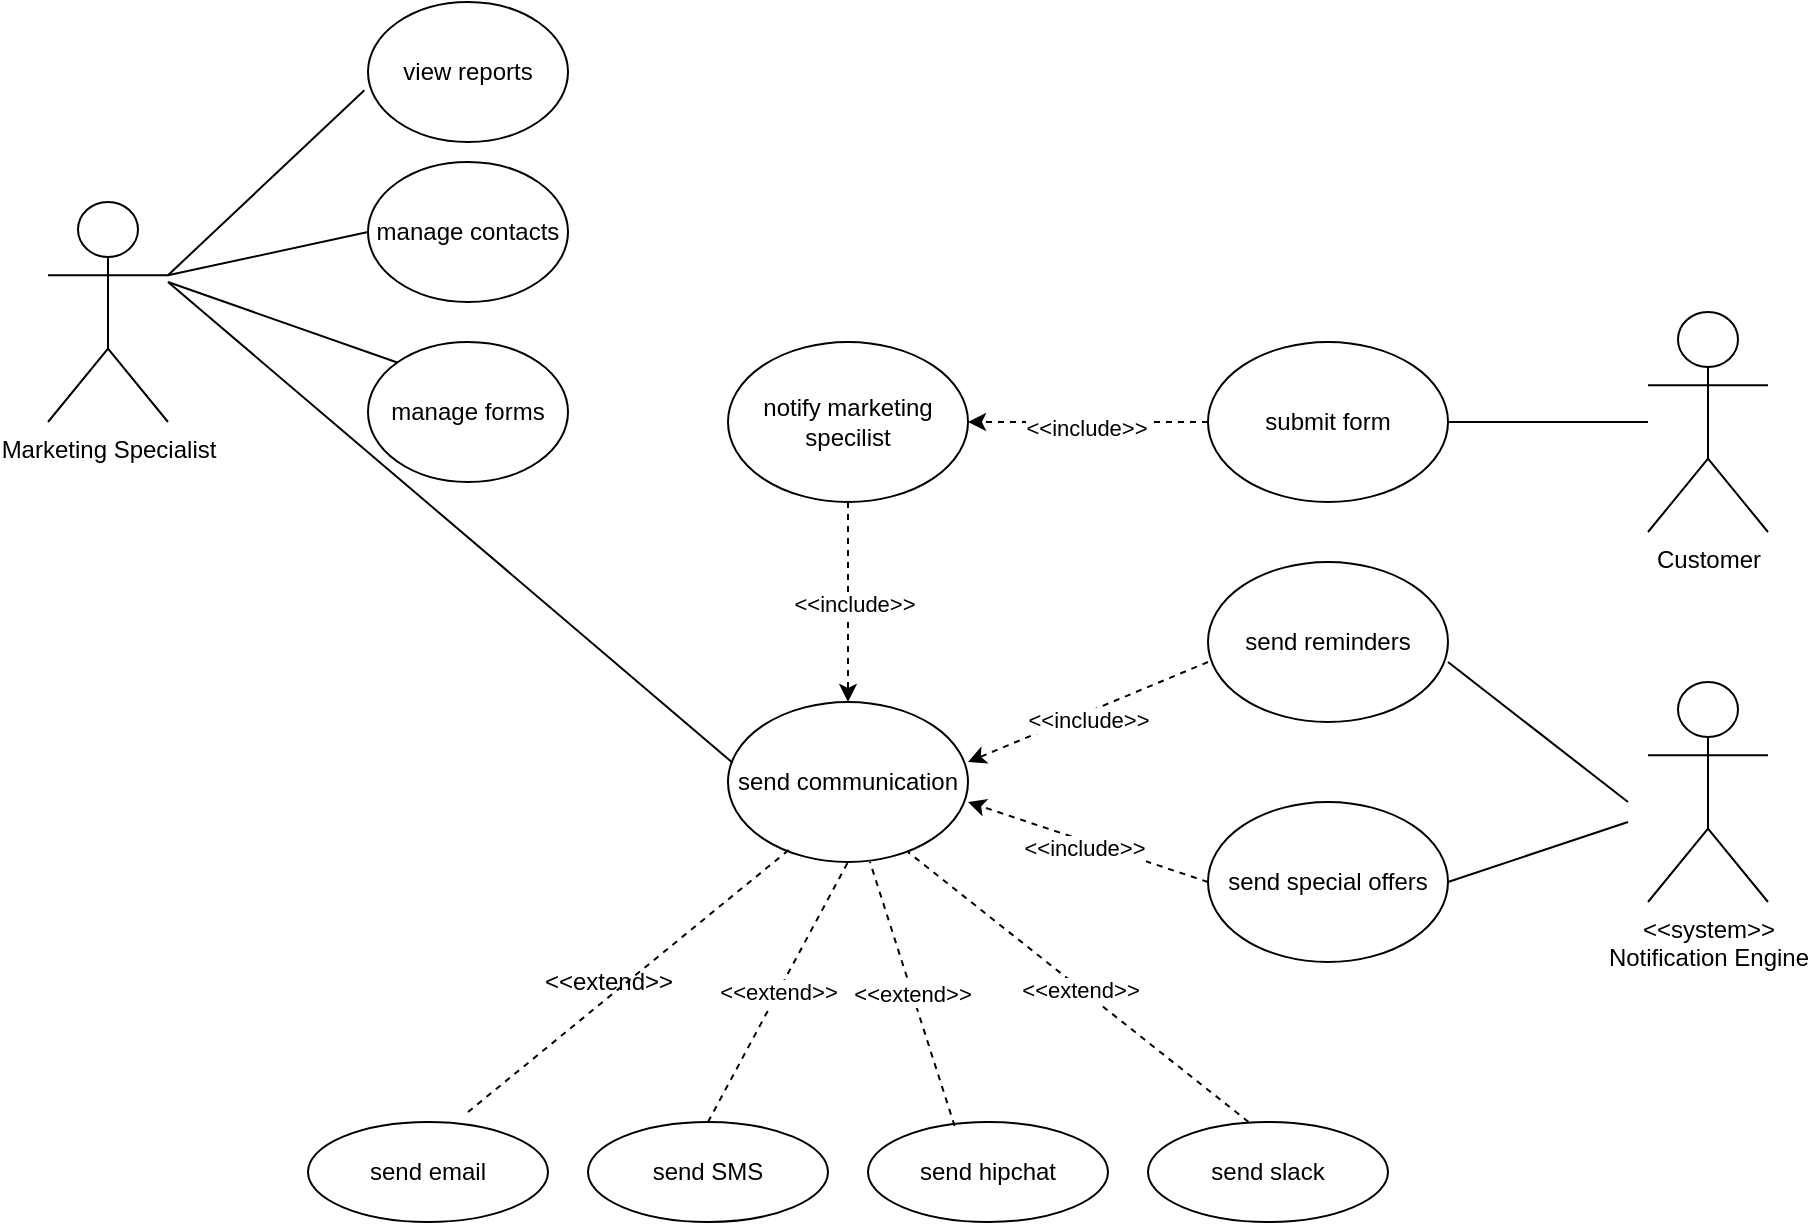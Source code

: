 <mxfile version="14.1.9" type="github">
  <diagram id="xEMof9qxBHC7mvVtNyYI" name="Page-1">
    <mxGraphModel dx="1868" dy="576" grid="1" gridSize="10" guides="1" tooltips="1" connect="1" arrows="1" fold="1" page="1" pageScale="1" pageWidth="850" pageHeight="1100" math="0" shadow="0">
      <root>
        <mxCell id="0" />
        <mxCell id="1" parent="0" />
        <mxCell id="NB-H8J2D2pQjxjyhWqoH-1" value="Marketing Specialist" style="shape=umlActor;verticalLabelPosition=bottom;verticalAlign=top;html=1;outlineConnect=0;" vertex="1" parent="1">
          <mxGeometry x="10" y="160" width="60" height="110" as="geometry" />
        </mxCell>
        <mxCell id="NB-H8J2D2pQjxjyhWqoH-4" value="view reports" style="ellipse;whiteSpace=wrap;html=1;" vertex="1" parent="1">
          <mxGeometry x="170" y="60" width="100" height="70" as="geometry" />
        </mxCell>
        <mxCell id="NB-H8J2D2pQjxjyhWqoH-5" value="manage contacts" style="ellipse;whiteSpace=wrap;html=1;" vertex="1" parent="1">
          <mxGeometry x="170" y="140" width="100" height="70" as="geometry" />
        </mxCell>
        <mxCell id="NB-H8J2D2pQjxjyhWqoH-6" value="manage forms" style="ellipse;whiteSpace=wrap;html=1;" vertex="1" parent="1">
          <mxGeometry x="170" y="230" width="100" height="70" as="geometry" />
        </mxCell>
        <mxCell id="NB-H8J2D2pQjxjyhWqoH-9" value="" style="endArrow=none;html=1;exitX=1;exitY=0.333;exitDx=0;exitDy=0;exitPerimeter=0;entryX=-0.018;entryY=0.63;entryDx=0;entryDy=0;entryPerimeter=0;" edge="1" parent="1" source="NB-H8J2D2pQjxjyhWqoH-1" target="NB-H8J2D2pQjxjyhWqoH-4">
          <mxGeometry width="50" height="50" relative="1" as="geometry">
            <mxPoint x="120" y="180" as="sourcePoint" />
            <mxPoint x="170" y="130" as="targetPoint" />
          </mxGeometry>
        </mxCell>
        <mxCell id="NB-H8J2D2pQjxjyhWqoH-11" value="" style="endArrow=none;html=1;entryX=0;entryY=0.5;entryDx=0;entryDy=0;exitX=1;exitY=0.333;exitDx=0;exitDy=0;exitPerimeter=0;" edge="1" parent="1" source="NB-H8J2D2pQjxjyhWqoH-1" target="NB-H8J2D2pQjxjyhWqoH-5">
          <mxGeometry width="50" height="50" relative="1" as="geometry">
            <mxPoint x="80" y="200" as="sourcePoint" />
            <mxPoint x="130" y="190" as="targetPoint" />
          </mxGeometry>
        </mxCell>
        <mxCell id="NB-H8J2D2pQjxjyhWqoH-12" value="" style="endArrow=none;html=1;entryX=0;entryY=0;entryDx=0;entryDy=0;" edge="1" parent="1" target="NB-H8J2D2pQjxjyhWqoH-6">
          <mxGeometry width="50" height="50" relative="1" as="geometry">
            <mxPoint x="70" y="200" as="sourcePoint" />
            <mxPoint x="90" y="360" as="targetPoint" />
          </mxGeometry>
        </mxCell>
        <mxCell id="NB-H8J2D2pQjxjyhWqoH-14" value="notify marketing specilist" style="ellipse;whiteSpace=wrap;html=1;" vertex="1" parent="1">
          <mxGeometry x="350" y="230" width="120" height="80" as="geometry" />
        </mxCell>
        <mxCell id="NB-H8J2D2pQjxjyhWqoH-15" value="send communication" style="ellipse;whiteSpace=wrap;html=1;" vertex="1" parent="1">
          <mxGeometry x="350" y="410" width="120" height="80" as="geometry" />
        </mxCell>
        <mxCell id="NB-H8J2D2pQjxjyhWqoH-16" value="" style="endArrow=none;html=1;entryX=0.019;entryY=0.379;entryDx=0;entryDy=0;entryPerimeter=0;" edge="1" parent="1" target="NB-H8J2D2pQjxjyhWqoH-15">
          <mxGeometry width="50" height="50" relative="1" as="geometry">
            <mxPoint x="70" y="200" as="sourcePoint" />
            <mxPoint x="490" y="280" as="targetPoint" />
          </mxGeometry>
        </mxCell>
        <mxCell id="NB-H8J2D2pQjxjyhWqoH-17" value="submit form" style="ellipse;whiteSpace=wrap;html=1;" vertex="1" parent="1">
          <mxGeometry x="590" y="230" width="120" height="80" as="geometry" />
        </mxCell>
        <mxCell id="NB-H8J2D2pQjxjyhWqoH-18" value="send reminders" style="ellipse;whiteSpace=wrap;html=1;" vertex="1" parent="1">
          <mxGeometry x="590" y="340" width="120" height="80" as="geometry" />
        </mxCell>
        <mxCell id="NB-H8J2D2pQjxjyhWqoH-19" value="send special offers" style="ellipse;whiteSpace=wrap;html=1;" vertex="1" parent="1">
          <mxGeometry x="590" y="460" width="120" height="80" as="geometry" />
        </mxCell>
        <mxCell id="NB-H8J2D2pQjxjyhWqoH-20" value="send email" style="ellipse;whiteSpace=wrap;html=1;" vertex="1" parent="1">
          <mxGeometry x="140" y="620" width="120" height="50" as="geometry" />
        </mxCell>
        <mxCell id="NB-H8J2D2pQjxjyhWqoH-21" value="send SMS" style="ellipse;whiteSpace=wrap;html=1;" vertex="1" parent="1">
          <mxGeometry x="280" y="620" width="120" height="50" as="geometry" />
        </mxCell>
        <mxCell id="NB-H8J2D2pQjxjyhWqoH-22" value="send hipchat" style="ellipse;whiteSpace=wrap;html=1;" vertex="1" parent="1">
          <mxGeometry x="420" y="620" width="120" height="50" as="geometry" />
        </mxCell>
        <mxCell id="NB-H8J2D2pQjxjyhWqoH-23" value="send slack" style="ellipse;whiteSpace=wrap;html=1;" vertex="1" parent="1">
          <mxGeometry x="560" y="620" width="120" height="50" as="geometry" />
        </mxCell>
        <mxCell id="NB-H8J2D2pQjxjyhWqoH-24" value="" style="endArrow=none;dashed=1;html=1;exitX=0.5;exitY=0;exitDx=0;exitDy=0;entryX=0.5;entryY=1;entryDx=0;entryDy=0;" edge="1" parent="1" source="NB-H8J2D2pQjxjyhWqoH-21" target="NB-H8J2D2pQjxjyhWqoH-15">
          <mxGeometry width="50" height="50" relative="1" as="geometry">
            <mxPoint x="370" y="570" as="sourcePoint" />
            <mxPoint x="400" y="490" as="targetPoint" />
          </mxGeometry>
        </mxCell>
        <mxCell id="NB-H8J2D2pQjxjyhWqoH-29" value="&amp;lt;&amp;lt;extend&amp;gt;&amp;gt;" style="edgeLabel;html=1;align=center;verticalAlign=middle;resizable=0;points=[];" vertex="1" connectable="0" parent="NB-H8J2D2pQjxjyhWqoH-24">
          <mxGeometry x="-0.004" y="1" relative="1" as="geometry">
            <mxPoint x="1" as="offset" />
          </mxGeometry>
        </mxCell>
        <mxCell id="NB-H8J2D2pQjxjyhWqoH-25" value="" style="endArrow=none;dashed=1;html=1;entryX=0.253;entryY=0.925;entryDx=0;entryDy=0;entryPerimeter=0;" edge="1" parent="1" target="NB-H8J2D2pQjxjyhWqoH-15">
          <mxGeometry width="50" height="50" relative="1" as="geometry">
            <mxPoint x="220" y="615" as="sourcePoint" />
            <mxPoint x="360" y="485" as="targetPoint" />
          </mxGeometry>
        </mxCell>
        <mxCell id="NB-H8J2D2pQjxjyhWqoH-26" value="" style="endArrow=none;dashed=1;html=1;exitX=0.361;exitY=0.04;exitDx=0;exitDy=0;exitPerimeter=0;" edge="1" parent="1" source="NB-H8J2D2pQjxjyhWqoH-22">
          <mxGeometry width="50" height="50" relative="1" as="geometry">
            <mxPoint x="480" y="615" as="sourcePoint" />
            <mxPoint x="421" y="490" as="targetPoint" />
          </mxGeometry>
        </mxCell>
        <mxCell id="NB-H8J2D2pQjxjyhWqoH-30" value="&amp;lt;&amp;lt;extend&amp;gt;&amp;gt;" style="edgeLabel;html=1;align=center;verticalAlign=middle;resizable=0;points=[];" vertex="1" connectable="0" parent="NB-H8J2D2pQjxjyhWqoH-26">
          <mxGeometry x="0.013" relative="1" as="geometry">
            <mxPoint as="offset" />
          </mxGeometry>
        </mxCell>
        <mxCell id="NB-H8J2D2pQjxjyhWqoH-27" value="" style="endArrow=none;dashed=1;html=1;exitX=0.419;exitY=0;exitDx=0;exitDy=0;exitPerimeter=0;" edge="1" parent="1" source="NB-H8J2D2pQjxjyhWqoH-23">
          <mxGeometry width="50" height="50" relative="1" as="geometry">
            <mxPoint x="610" y="615" as="sourcePoint" />
            <mxPoint x="440" y="485" as="targetPoint" />
          </mxGeometry>
        </mxCell>
        <mxCell id="NB-H8J2D2pQjxjyhWqoH-31" value="&amp;lt;&amp;lt;extend&amp;gt;&amp;gt;" style="edgeLabel;html=1;align=center;verticalAlign=middle;resizable=0;points=[];" vertex="1" connectable="0" parent="NB-H8J2D2pQjxjyhWqoH-27">
          <mxGeometry x="-0.01" y="1" relative="1" as="geometry">
            <mxPoint as="offset" />
          </mxGeometry>
        </mxCell>
        <mxCell id="NB-H8J2D2pQjxjyhWqoH-28" value="&amp;lt;&amp;lt;extend&amp;gt;&amp;gt;" style="text;html=1;align=center;verticalAlign=middle;resizable=0;points=[];autosize=1;" vertex="1" parent="1">
          <mxGeometry x="250" y="540" width="80" height="20" as="geometry" />
        </mxCell>
        <mxCell id="NB-H8J2D2pQjxjyhWqoH-32" value="" style="endArrow=classic;html=1;exitX=0.5;exitY=1;exitDx=0;exitDy=0;entryX=0.5;entryY=0;entryDx=0;entryDy=0;dashed=1;" edge="1" parent="1" source="NB-H8J2D2pQjxjyhWqoH-14" target="NB-H8J2D2pQjxjyhWqoH-15">
          <mxGeometry width="50" height="50" relative="1" as="geometry">
            <mxPoint x="455" y="380" as="sourcePoint" />
            <mxPoint x="505" y="330" as="targetPoint" />
          </mxGeometry>
        </mxCell>
        <mxCell id="NB-H8J2D2pQjxjyhWqoH-33" value="&amp;lt;&amp;lt;include&amp;gt;&amp;gt;" style="edgeLabel;html=1;align=center;verticalAlign=middle;resizable=0;points=[];" vertex="1" connectable="0" parent="NB-H8J2D2pQjxjyhWqoH-32">
          <mxGeometry x="0.02" y="3" relative="1" as="geometry">
            <mxPoint as="offset" />
          </mxGeometry>
        </mxCell>
        <mxCell id="NB-H8J2D2pQjxjyhWqoH-34" value="" style="endArrow=classic;html=1;exitX=0;exitY=0.5;exitDx=0;exitDy=0;entryX=1;entryY=0.5;entryDx=0;entryDy=0;dashed=1;" edge="1" parent="1" source="NB-H8J2D2pQjxjyhWqoH-17" target="NB-H8J2D2pQjxjyhWqoH-14">
          <mxGeometry width="50" height="50" relative="1" as="geometry">
            <mxPoint x="510" y="280" as="sourcePoint" />
            <mxPoint x="510" y="380" as="targetPoint" />
          </mxGeometry>
        </mxCell>
        <mxCell id="NB-H8J2D2pQjxjyhWqoH-35" value="&amp;lt;&amp;lt;include&amp;gt;&amp;gt;" style="edgeLabel;html=1;align=center;verticalAlign=middle;resizable=0;points=[];" vertex="1" connectable="0" parent="NB-H8J2D2pQjxjyhWqoH-34">
          <mxGeometry x="0.02" y="3" relative="1" as="geometry">
            <mxPoint as="offset" />
          </mxGeometry>
        </mxCell>
        <mxCell id="NB-H8J2D2pQjxjyhWqoH-36" value="Customer" style="shape=umlActor;verticalLabelPosition=bottom;verticalAlign=top;html=1;outlineConnect=0;" vertex="1" parent="1">
          <mxGeometry x="810" y="215" width="60" height="110" as="geometry" />
        </mxCell>
        <mxCell id="NB-H8J2D2pQjxjyhWqoH-40" value="" style="endArrow=none;html=1;exitX=1;exitY=0.5;exitDx=0;exitDy=0;" edge="1" parent="1" source="NB-H8J2D2pQjxjyhWqoH-17" target="NB-H8J2D2pQjxjyhWqoH-36">
          <mxGeometry width="50" height="50" relative="1" as="geometry">
            <mxPoint x="720" y="270" as="sourcePoint" />
            <mxPoint x="810" y="260" as="targetPoint" />
          </mxGeometry>
        </mxCell>
        <mxCell id="NB-H8J2D2pQjxjyhWqoH-41" value="&amp;lt;&amp;lt;system&amp;gt;&amp;gt;&lt;br&gt;Notification Engine" style="shape=umlActor;verticalLabelPosition=bottom;verticalAlign=top;html=1;outlineConnect=0;" vertex="1" parent="1">
          <mxGeometry x="810" y="400" width="60" height="110" as="geometry" />
        </mxCell>
        <mxCell id="NB-H8J2D2pQjxjyhWqoH-42" value="" style="endArrow=none;html=1;exitX=1;exitY=0.625;exitDx=0;exitDy=0;exitPerimeter=0;" edge="1" parent="1" source="NB-H8J2D2pQjxjyhWqoH-18">
          <mxGeometry width="50" height="50" relative="1" as="geometry">
            <mxPoint x="740" y="500" as="sourcePoint" />
            <mxPoint x="800" y="460" as="targetPoint" />
          </mxGeometry>
        </mxCell>
        <mxCell id="NB-H8J2D2pQjxjyhWqoH-43" value="" style="endArrow=none;html=1;exitX=1;exitY=0.5;exitDx=0;exitDy=0;" edge="1" parent="1" source="NB-H8J2D2pQjxjyhWqoH-19">
          <mxGeometry width="50" height="50" relative="1" as="geometry">
            <mxPoint x="720" y="400" as="sourcePoint" />
            <mxPoint x="800" y="470" as="targetPoint" />
          </mxGeometry>
        </mxCell>
        <mxCell id="NB-H8J2D2pQjxjyhWqoH-44" value="" style="endArrow=classic;html=1;exitX=0;exitY=0.5;exitDx=0;exitDy=0;entryX=1;entryY=0.375;entryDx=0;entryDy=0;dashed=1;entryPerimeter=0;" edge="1" parent="1" target="NB-H8J2D2pQjxjyhWqoH-15">
          <mxGeometry width="50" height="50" relative="1" as="geometry">
            <mxPoint x="590" y="390" as="sourcePoint" />
            <mxPoint x="470" y="390" as="targetPoint" />
          </mxGeometry>
        </mxCell>
        <mxCell id="NB-H8J2D2pQjxjyhWqoH-45" value="&amp;lt;&amp;lt;include&amp;gt;&amp;gt;" style="edgeLabel;html=1;align=center;verticalAlign=middle;resizable=0;points=[];" vertex="1" connectable="0" parent="NB-H8J2D2pQjxjyhWqoH-44">
          <mxGeometry x="0.02" y="3" relative="1" as="geometry">
            <mxPoint as="offset" />
          </mxGeometry>
        </mxCell>
        <mxCell id="NB-H8J2D2pQjxjyhWqoH-46" value="" style="endArrow=classic;html=1;exitX=0;exitY=0.5;exitDx=0;exitDy=0;entryX=1;entryY=0.625;entryDx=0;entryDy=0;dashed=1;entryPerimeter=0;" edge="1" parent="1" source="NB-H8J2D2pQjxjyhWqoH-19" target="NB-H8J2D2pQjxjyhWqoH-15">
          <mxGeometry width="50" height="50" relative="1" as="geometry">
            <mxPoint x="590" y="470" as="sourcePoint" />
            <mxPoint x="470" y="470" as="targetPoint" />
          </mxGeometry>
        </mxCell>
        <mxCell id="NB-H8J2D2pQjxjyhWqoH-47" value="&amp;lt;&amp;lt;include&amp;gt;&amp;gt;" style="edgeLabel;html=1;align=center;verticalAlign=middle;resizable=0;points=[];" vertex="1" connectable="0" parent="NB-H8J2D2pQjxjyhWqoH-46">
          <mxGeometry x="0.02" y="3" relative="1" as="geometry">
            <mxPoint as="offset" />
          </mxGeometry>
        </mxCell>
      </root>
    </mxGraphModel>
  </diagram>
</mxfile>
